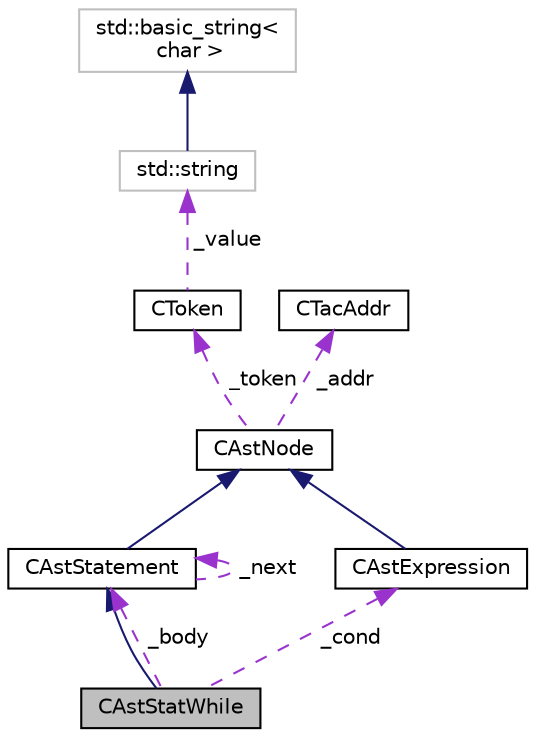 digraph "CAstStatWhile"
{
  edge [fontname="Helvetica",fontsize="10",labelfontname="Helvetica",labelfontsize="10"];
  node [fontname="Helvetica",fontsize="10",shape=record];
  Node3 [label="CAstStatWhile",height=0.2,width=0.4,color="black", fillcolor="grey75", style="filled", fontcolor="black"];
  Node4 -> Node3 [dir="back",color="midnightblue",fontsize="10",style="solid",fontname="Helvetica"];
  Node4 [label="CAstStatement",height=0.2,width=0.4,color="black", fillcolor="white", style="filled",URL="$classCAstStatement.html",tooltip="AST statement node. "];
  Node5 -> Node4 [dir="back",color="midnightblue",fontsize="10",style="solid",fontname="Helvetica"];
  Node5 [label="CAstNode",height=0.2,width=0.4,color="black", fillcolor="white", style="filled",URL="$classCAstNode.html",tooltip="AST base node. "];
  Node6 -> Node5 [dir="back",color="darkorchid3",fontsize="10",style="dashed",label=" _token" ,fontname="Helvetica"];
  Node6 [label="CToken",height=0.2,width=0.4,color="black", fillcolor="white", style="filled",URL="$classCToken.html",tooltip="token class "];
  Node7 -> Node6 [dir="back",color="darkorchid3",fontsize="10",style="dashed",label=" _value" ,fontname="Helvetica"];
  Node7 [label="std::string",height=0.2,width=0.4,color="grey75", fillcolor="white", style="filled",tooltip="STL class. "];
  Node8 -> Node7 [dir="back",color="midnightblue",fontsize="10",style="solid",fontname="Helvetica"];
  Node8 [label="std::basic_string\<\l char \>",height=0.2,width=0.4,color="grey75", fillcolor="white", style="filled",tooltip="STL class. "];
  Node9 -> Node5 [dir="back",color="darkorchid3",fontsize="10",style="dashed",label=" _addr" ,fontname="Helvetica"];
  Node9 [label="CTacAddr",height=0.2,width=0.4,color="black", fillcolor="white", style="filled",URL="$classCTacAddr.html",tooltip="class shells required for compilation in phase 2 "];
  Node4 -> Node4 [dir="back",color="darkorchid3",fontsize="10",style="dashed",label=" _next" ,fontname="Helvetica"];
  Node4 -> Node3 [dir="back",color="darkorchid3",fontsize="10",style="dashed",label=" _body" ,fontname="Helvetica"];
  Node10 -> Node3 [dir="back",color="darkorchid3",fontsize="10",style="dashed",label=" _cond" ,fontname="Helvetica"];
  Node10 [label="CAstExpression",height=0.2,width=0.4,color="black", fillcolor="white", style="filled",URL="$classCAstExpression.html",tooltip="AST expression node. "];
  Node5 -> Node10 [dir="back",color="midnightblue",fontsize="10",style="solid",fontname="Helvetica"];
}
